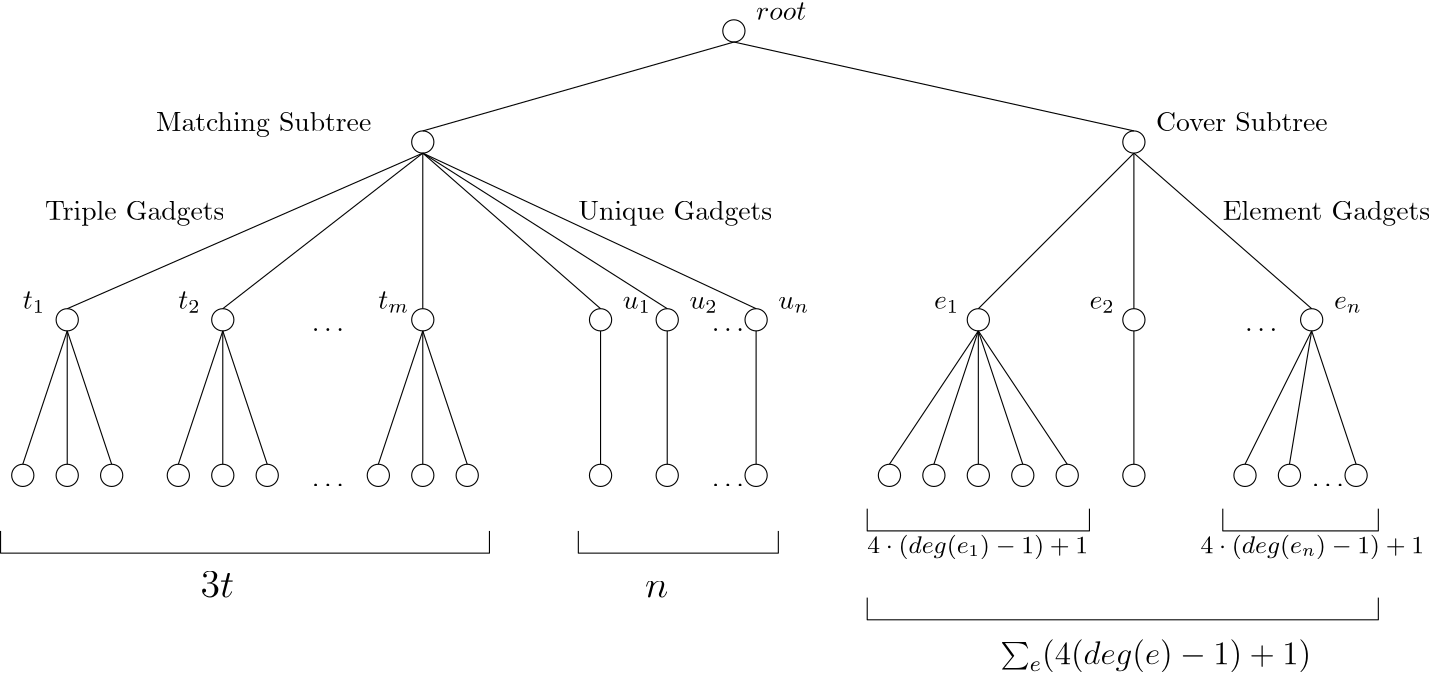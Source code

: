 <?xml version="1.0"?>
<!DOCTYPE ipe SYSTEM "ipe.dtd">
<ipe version="70005" creator="Ipe 7.1.3">
<info created="D:20151212231243" modified="D:20151212231813"/>
<ipestyle name="basic">
<symbol name="arrow/arc(spx)">
<path stroke="sym-stroke" fill="sym-stroke" pen="sym-pen">
0 0 m
-1 0.333 l
-1 -0.333 l
h
</path>
</symbol>
<symbol name="arrow/farc(spx)">
<path stroke="sym-stroke" fill="white" pen="sym-pen">
0 0 m
-1 0.333 l
-1 -0.333 l
h
</path>
</symbol>
<symbol name="mark/circle(sx)" transformations="translations">
<path fill="sym-stroke">
0.6 0 0 0.6 0 0 e
0.4 0 0 0.4 0 0 e
</path>
</symbol>
<symbol name="mark/disk(sx)" transformations="translations">
<path fill="sym-stroke">
0.6 0 0 0.6 0 0 e
</path>
</symbol>
<symbol name="mark/fdisk(sfx)" transformations="translations">
<group>
<path fill="sym-fill">
0.5 0 0 0.5 0 0 e
</path>
<path fill="sym-stroke" fillrule="eofill">
0.6 0 0 0.6 0 0 e
0.4 0 0 0.4 0 0 e
</path>
</group>
</symbol>
<symbol name="mark/box(sx)" transformations="translations">
<path fill="sym-stroke" fillrule="eofill">
-0.6 -0.6 m
0.6 -0.6 l
0.6 0.6 l
-0.6 0.6 l
h
-0.4 -0.4 m
0.4 -0.4 l
0.4 0.4 l
-0.4 0.4 l
h
</path>
</symbol>
<symbol name="mark/square(sx)" transformations="translations">
<path fill="sym-stroke">
-0.6 -0.6 m
0.6 -0.6 l
0.6 0.6 l
-0.6 0.6 l
h
</path>
</symbol>
<symbol name="mark/fsquare(sfx)" transformations="translations">
<group>
<path fill="sym-fill">
-0.5 -0.5 m
0.5 -0.5 l
0.5 0.5 l
-0.5 0.5 l
h
</path>
<path fill="sym-stroke" fillrule="eofill">
-0.6 -0.6 m
0.6 -0.6 l
0.6 0.6 l
-0.6 0.6 l
h
-0.4 -0.4 m
0.4 -0.4 l
0.4 0.4 l
-0.4 0.4 l
h
</path>
</group>
</symbol>
<symbol name="mark/cross(sx)" transformations="translations">
<group>
<path fill="sym-stroke">
-0.43 -0.57 m
0.57 0.43 l
0.43 0.57 l
-0.57 -0.43 l
h
</path>
<path fill="sym-stroke">
-0.43 0.57 m
0.57 -0.43 l
0.43 -0.57 l
-0.57 0.43 l
h
</path>
</group>
</symbol>
<symbol name="arrow/fnormal(spx)">
<path stroke="sym-stroke" fill="white" pen="sym-pen">
0 0 m
-1 0.333 l
-1 -0.333 l
h
</path>
</symbol>
<symbol name="arrow/pointed(spx)">
<path stroke="sym-stroke" fill="sym-stroke" pen="sym-pen">
0 0 m
-1 0.333 l
-0.8 0 l
-1 -0.333 l
h
</path>
</symbol>
<symbol name="arrow/fpointed(spx)">
<path stroke="sym-stroke" fill="white" pen="sym-pen">
0 0 m
-1 0.333 l
-0.8 0 l
-1 -0.333 l
h
</path>
</symbol>
<symbol name="arrow/linear(spx)">
<path stroke="sym-stroke" pen="sym-pen">
-1 0.333 m
0 0 l
-1 -0.333 l
</path>
</symbol>
<symbol name="arrow/fdouble(spx)">
<path stroke="sym-stroke" fill="white" pen="sym-pen">
0 0 m
-1 0.333 l
-1 -0.333 l
h
-1 0 m
-2 0.333 l
-2 -0.333 l
h
</path>
</symbol>
<symbol name="arrow/double(spx)">
<path stroke="sym-stroke" fill="sym-stroke" pen="sym-pen">
0 0 m
-1 0.333 l
-1 -0.333 l
h
-1 0 m
-2 0.333 l
-2 -0.333 l
h
</path>
</symbol>
<pen name="heavier" value="0.8"/>
<pen name="fat" value="1.2"/>
<pen name="ultrafat" value="2"/>
<symbolsize name="large" value="5"/>
<symbolsize name="small" value="2"/>
<symbolsize name="tiny" value="1.1"/>
<arrowsize name="large" value="10"/>
<arrowsize name="small" value="5"/>
<arrowsize name="tiny" value="3"/>
<color name="red" value="1 0 0"/>
<color name="green" value="0 1 0"/>
<color name="blue" value="0 0 1"/>
<color name="yellow" value="1 1 0"/>
<color name="orange" value="1 0.647 0"/>
<color name="gold" value="1 0.843 0"/>
<color name="purple" value="0.627 0.125 0.941"/>
<color name="gray" value="0.745"/>
<color name="brown" value="0.647 0.165 0.165"/>
<color name="navy" value="0 0 0.502"/>
<color name="pink" value="1 0.753 0.796"/>
<color name="seagreen" value="0.18 0.545 0.341"/>
<color name="turquoise" value="0.251 0.878 0.816"/>
<color name="violet" value="0.933 0.51 0.933"/>
<color name="darkblue" value="0 0 0.545"/>
<color name="darkcyan" value="0 0.545 0.545"/>
<color name="darkgray" value="0.663"/>
<color name="darkgreen" value="0 0.392 0"/>
<color name="darkmagenta" value="0.545 0 0.545"/>
<color name="darkorange" value="1 0.549 0"/>
<color name="darkred" value="0.545 0 0"/>
<color name="lightblue" value="0.678 0.847 0.902"/>
<color name="lightcyan" value="0.878 1 1"/>
<color name="lightgray" value="0.827"/>
<color name="lightgreen" value="0.565 0.933 0.565"/>
<color name="lightyellow" value="1 1 0.878"/>
<dashstyle name="dashed" value="[4] 0"/>
<dashstyle name="dotted" value="[1 3] 0"/>
<dashstyle name="dash dotted" value="[4 2 1 2] 0"/>
<dashstyle name="dash dot dotted" value="[4 2 1 2 1 2] 0"/>
<textsize name="large" value="\large"/>
<textsize name="Large" value="\Large"/>
<textsize name="LARGE" value="\LARGE"/>
<textsize name="huge" value="\huge"/>
<textsize name="Huge" value="\Huge"/>
<textsize name="small" value="\small"/>
<textsize name="footnote" value="\footnotesize"/>
<textsize name="tiny" value="\tiny"/>
<textstyle name="center" begin="\begin{center}" end="\end{center}"/>
<textstyle name="itemize" begin="\begin{itemize}" end="\end{itemize}"/>
<textstyle name="item" begin="\begin{itemize}\item{}" end="\end{itemize}"/>
<gridsize name="4 pts" value="4"/>
<gridsize name="8 pts (~3 mm)" value="8"/>
<gridsize name="16 pts (~6 mm)" value="16"/>
<gridsize name="32 pts (~12 mm)" value="32"/>
<gridsize name="10 pts (~3.5 mm)" value="10"/>
<gridsize name="20 pts (~7 mm)" value="20"/>
<gridsize name="14 pts (~5 mm)" value="14"/>
<gridsize name="28 pts (~10 mm)" value="28"/>
<gridsize name="56 pts (~20 mm)" value="56"/>
<anglesize name="90 deg" value="90"/>
<anglesize name="60 deg" value="60"/>
<anglesize name="45 deg" value="45"/>
<anglesize name="30 deg" value="30"/>
<anglesize name="22.5 deg" value="22.5"/>
<tiling name="falling" angle="-60" step="4" width="1"/>
<tiling name="rising" angle="30" step="4" width="1"/>
</ipestyle>
<page>
<layer name="alpha"/>
<view layers="alpha" active="alpha"/>
<path layer="alpha" matrix="1 0 0 1 48 16" stroke="black">
4 0 0 4 32 652 e
</path>
<path matrix="1 0 0 1 48 16" stroke="black">
4 0 0 4 48 652 e
</path>
<path matrix="1 0 0 1 48 16" stroke="black">
4 0 0 4 16 652 e
</path>
<path matrix="1 0 0 1 104 16" stroke="black">
4 0 0 4 32 652 e
</path>
<path matrix="1 0 0 1 104 16" stroke="black">
4 0 0 4 48 652 e
</path>
<path matrix="1 0 0 1 104 16" stroke="black">
4 0 0 4 16 652 e
</path>
<path matrix="1 0 0 1 176 16" stroke="black">
4 0 0 4 32 652 e
</path>
<path matrix="1 0 0 1 176 16" stroke="black">
4 0 0 4 48 652 e
</path>
<path matrix="1 0 0 1 176 16" stroke="black">
4 0 0 4 16 652 e
</path>
<path matrix="1 0 0 1 48 16" stroke="black">
4 0 0 4 224 652 e
</path>
<path matrix="1 0 0 1 48 16" stroke="black">
4 0 0 4 248 652 e
</path>
<path matrix="1 0 0 1 48 16" stroke="black">
4 0 0 4 280 652 e
</path>
<path matrix="1 0 0 1 48 16" stroke="black">
4 0 0 4 160 772 e
</path>
<path matrix="1 0 0 1 48 16" stroke="black">
4 0 0 4 32 708 e
</path>
<path matrix="1 0 0 1 48 16" stroke="black">
4 0 0 4 88 708 e
</path>
<path matrix="1 0 0 1 48 16" stroke="black">
4 0 0 4 160 708 e
</path>
<path matrix="1 0 0 1 48 16" stroke="black">
4 0 0 4 224 708 e
</path>
<path matrix="1 0 0 1 48 16" stroke="black">
4 0 0 4 248 708 e
</path>
<path matrix="1 0 0 1 48 16" stroke="black">
4 0 0 4 280 708 e
</path>
<path matrix="1 0 0 1 48 16" stroke="black">
4 0 0 4 272 812 e
</path>
<path matrix="1 0 0 1 48 16" stroke="black">
4 0 0 4 416 772 e
</path>
<path matrix="1 0 0 1 48 16" stroke="black">
4 0 0 4 360 708 e
</path>
<path matrix="1 0 0 1 48 16" stroke="black">
4 0 0 4 416 708 e
</path>
<path matrix="1 0 0 1 48 16" stroke="black">
4 0 0 4 480 708 e
</path>
<path matrix="1 0 0 1 48 16" stroke="black">
4 0 0 4 360 652 e
</path>
<path matrix="1 0 0 1 48 16" stroke="black">
4 0 0 4 344 652 e
</path>
<path matrix="1 0 0 1 48 16" stroke="black">
4 0 0 4 328 652 e
</path>
<path matrix="1 0 0 1 48 16" stroke="black">
4 0 0 4 376 652 e
</path>
<path matrix="1 0 0 1 48 16" stroke="black">
4 0 0 4 392 652 e
</path>
<path matrix="1 0 0 1 48 16" stroke="black">
4 0 0 4 416 652 e
</path>
<path matrix="1 0 0 1 48 16" stroke="black">
4 0 0 4 456 652 e
</path>
<path matrix="1 0 0 1 48 16" stroke="black">
4 0 0 4 472 652 e
</path>
<path matrix="1 0 0 1 48 16" stroke="black">
4 0 0 4 496 652 e
</path>
<text matrix="1 0 0 1 48 16" transformations="translations" pos="264 704" stroke="black" type="label" width="11.623" height="1.052" depth="0" valign="baseline">$\ldots$</text>
<text matrix="1 0 0 1 48 16" transformations="translations" pos="264 648" stroke="black" type="label" width="11.623" height="1.052" depth="0" valign="baseline">$\ldots$</text>
<text matrix="1 0 0 1 48 16" transformations="translations" pos="456 704" stroke="black" type="label" width="11.623" height="1.052" depth="0" valign="baseline">$\ldots$</text>
<text matrix="1 0 0 1 48 16" transformations="translations" pos="480 648" stroke="black" type="label" width="11.623" height="1.052" depth="0" valign="baseline">$\ldots$</text>
<text matrix="1 0 0 1 48 16" transformations="translations" pos="120 648" stroke="black" type="label" width="11.623" height="1.052" depth="0" valign="baseline">$\ldots$</text>
<text matrix="1 0 0 1 48 16" transformations="translations" pos="120 704" stroke="black" type="label" width="11.623" height="1.052" depth="0" valign="baseline">$\ldots$</text>
<path matrix="1 0 0 1 48 16" stroke="black">
272 808 m
160 776 l
</path>
<path matrix="1 0 0 1 48 16" stroke="black">
272 808 m
416 776 l
</path>
<path matrix="1 0 0 1 48 16" stroke="black">
416 768 m
360 712 l
</path>
<path matrix="1 0 0 1 48 16" stroke="black">
416 768 m
416 712 l
</path>
<path matrix="1 0 0 1 48 16" stroke="black">
416 768 m
480 712 l
</path>
<path matrix="1 0 0 1 48 16" stroke="black">
480 704 m
456 656 l
</path>
<path matrix="1 0 0 1 48 16" stroke="black">
480 704 m
472 656 l
</path>
<path matrix="1 0 0 1 48 16" stroke="black">
480 704 m
496 656 l
</path>
<path matrix="1 0 0 1 48 16" stroke="black">
416 704 m
416 656 l
</path>
<path matrix="1 0 0 1 48 16" stroke="black">
360 704 m
392 656 l
</path>
<path matrix="1 0 0 1 48 16" stroke="black">
360 704 m
376 656 l
</path>
<path matrix="1 0 0 1 48 16" stroke="black">
360 704 m
360 656 l
</path>
<path matrix="1 0 0 1 48 16" stroke="black">
360 704 m
344 656 l
</path>
<path matrix="1 0 0 1 48 16" stroke="black">
360 704 m
328 656 l
</path>
<path matrix="1 0 0 1 48 16" stroke="black">
160 768 m
224 712 l
</path>
<path matrix="1 0 0 1 48 16" stroke="black">
160 768 m
248 712 l
</path>
<path matrix="1 0 0 1 48 16" stroke="black">
160 768 m
280 712 l
</path>
<path matrix="1 0 0 1 48 16" stroke="black">
224 704 m
224 656 l
</path>
<path matrix="1 0 0 1 48 16" stroke="black">
248 704 m
248 656 l
</path>
<path matrix="1 0 0 1 48 16" stroke="black">
280 704 m
280 656 l
</path>
<path matrix="1 0 0 1 48 16" stroke="black">
160 768 m
160 712 l
</path>
<path matrix="1 0 0 1 48 16" stroke="black">
160 704 m
176 656 l
</path>
<path matrix="1 0 0 1 48 16" stroke="black">
160 704 m
160 656 l
</path>
<path matrix="1 0 0 1 48 16" stroke="black">
160 704 m
144 656 l
</path>
<path matrix="1 0 0 1 48 16" stroke="black">
160 768 m
88 712 l
</path>
<path matrix="1 0 0 1 48 16" stroke="black">
160 768 m
32 712 l
</path>
<path matrix="1 0 0 1 48 16" stroke="black">
32 704 m
16 656 l
</path>
<path matrix="1 0 0 1 48 16" stroke="black">
32 704 m
32 656 l
</path>
<path matrix="1 0 0 1 48 16" stroke="black">
32 704 m
48 656 l
</path>
<path matrix="1 0 0 1 48 16" stroke="black">
88 704 m
72 656 l
</path>
<path matrix="1 0 0 1 48 16" stroke="black">
88 704 m
88 656 l
</path>
<path matrix="1 0 0 1 48 16" stroke="black">
88 704 m
104 656 l
</path>
<text matrix="1 0 0 1 40 0" transformations="translations" pos="88 624" stroke="black" type="label" width="12.096" height="9.245" depth="0" valign="baseline" size="Large">$3t$</text>
<text transformations="translations" pos="288 624" stroke="black" type="label" width="8.385" height="6.177" depth="0" valign="baseline" size="Large">$n$</text>
<text matrix="1 0 0 1 -8 0" transformations="translations" pos="376 640" stroke="black" type="label" width="79.55" height="6.726" depth="2.24" valign="baseline" size="small">$4\cdot(deg(e_1)-1)+1$</text>
<text matrix="1 0 0 1 112 0" transformations="translations" pos="376 640" stroke="black" type="label" width="80.498" height="6.726" depth="2.24" valign="baseline" size="small">$4\cdot(deg(e_n)-1)+1$</text>
<text transformations="translations" pos="64 728" stroke="black" type="label" width="8.067" height="6.132" depth="1.49" valign="baseline">$t_1$</text>
<text transformations="translations" pos="120 728" stroke="black" type="label" width="8.067" height="6.132" depth="1.49" valign="baseline">$t_2$</text>
<text transformations="translations" pos="192 728" stroke="black" type="label" width="11.165" height="6.132" depth="1.49" valign="baseline">$t_m$</text>
<text transformations="translations" pos="280 728" stroke="black" type="label" width="10.173" height="4.294" depth="1.49" valign="baseline">$u_1$</text>
<text transformations="translations" pos="304 728" stroke="black" type="label" width="10.173" height="4.294" depth="1.49" valign="baseline">$u_2$</text>
<text transformations="translations" pos="336 728" stroke="black" type="label" width="11.126" height="4.294" depth="1.49" valign="baseline">$u_n$</text>
<text transformations="translations" pos="392 728" stroke="black" type="label" width="9.108" height="4.294" depth="1.49" valign="baseline">$e_1$</text>
<text transformations="translations" pos="448 728" stroke="black" type="label" width="9.108" height="4.294" depth="1.49" valign="baseline">$e_2$</text>
<text transformations="translations" pos="536 728" stroke="black" type="label" width="10.062" height="4.294" depth="1.49" valign="baseline">$e_n$</text>
<text transformations="translations" pos="328 832" stroke="black" type="label" width="18.027" height="6.128" depth="0" valign="baseline">$root$</text>
<text matrix="1 0 0 1 -24 0" transformations="translations" pos="136 792" stroke="black" type="label" width="77.515" height="6.926" depth="1.93" valign="baseline">Matching Subtree</text>
<text transformations="translations" pos="472 792" stroke="black" type="label" width="61.768" height="6.918" depth="0" valign="baseline">Cover Subtree</text>
<text matrix="1 0 0 1 -40 8" transformations="translations" pos="456 592" stroke="black" type="label" width="111.813" height="8.965" depth="2.99" valign="baseline" size="large">$\sum_e(4(deg(e)-1)+1)$</text>
<path stroke="black">
56 648 m
56 640 l
232 640 l
232 648 l
</path>
<path stroke="black">
264 648 m
264 640 l
336 640 l
336 648 l
</path>
<path stroke="black">
368 656 m
368 648 l
448 648 l
448 656 l
</path>
<path stroke="black">
496 656 m
496 648 l
552 648 l
552 656 l
</path>
<path stroke="black">
368 624 m
368 616 l
552 616 l
552 624 l
</path>
<text matrix="1 0 0 1 24 16" transformations="translations" pos="48 744" stroke="black" type="label" width="64.633" height="6.926" depth="1.93" valign="baseline">Triple Gadgets</text>
<text matrix="1 0 0 1 -40 16" transformations="translations" pos="304 744" stroke="black" type="label" width="69.863" height="6.926" depth="1.93" valign="baseline">Unique Gadgets</text>
<text matrix="1 0 0 1 -24 16" transformations="translations" pos="520 744" stroke="black" type="label" width="74.706" height="6.926" depth="1.93" valign="baseline">Element Gadgets</text>
</page>
</ipe>

